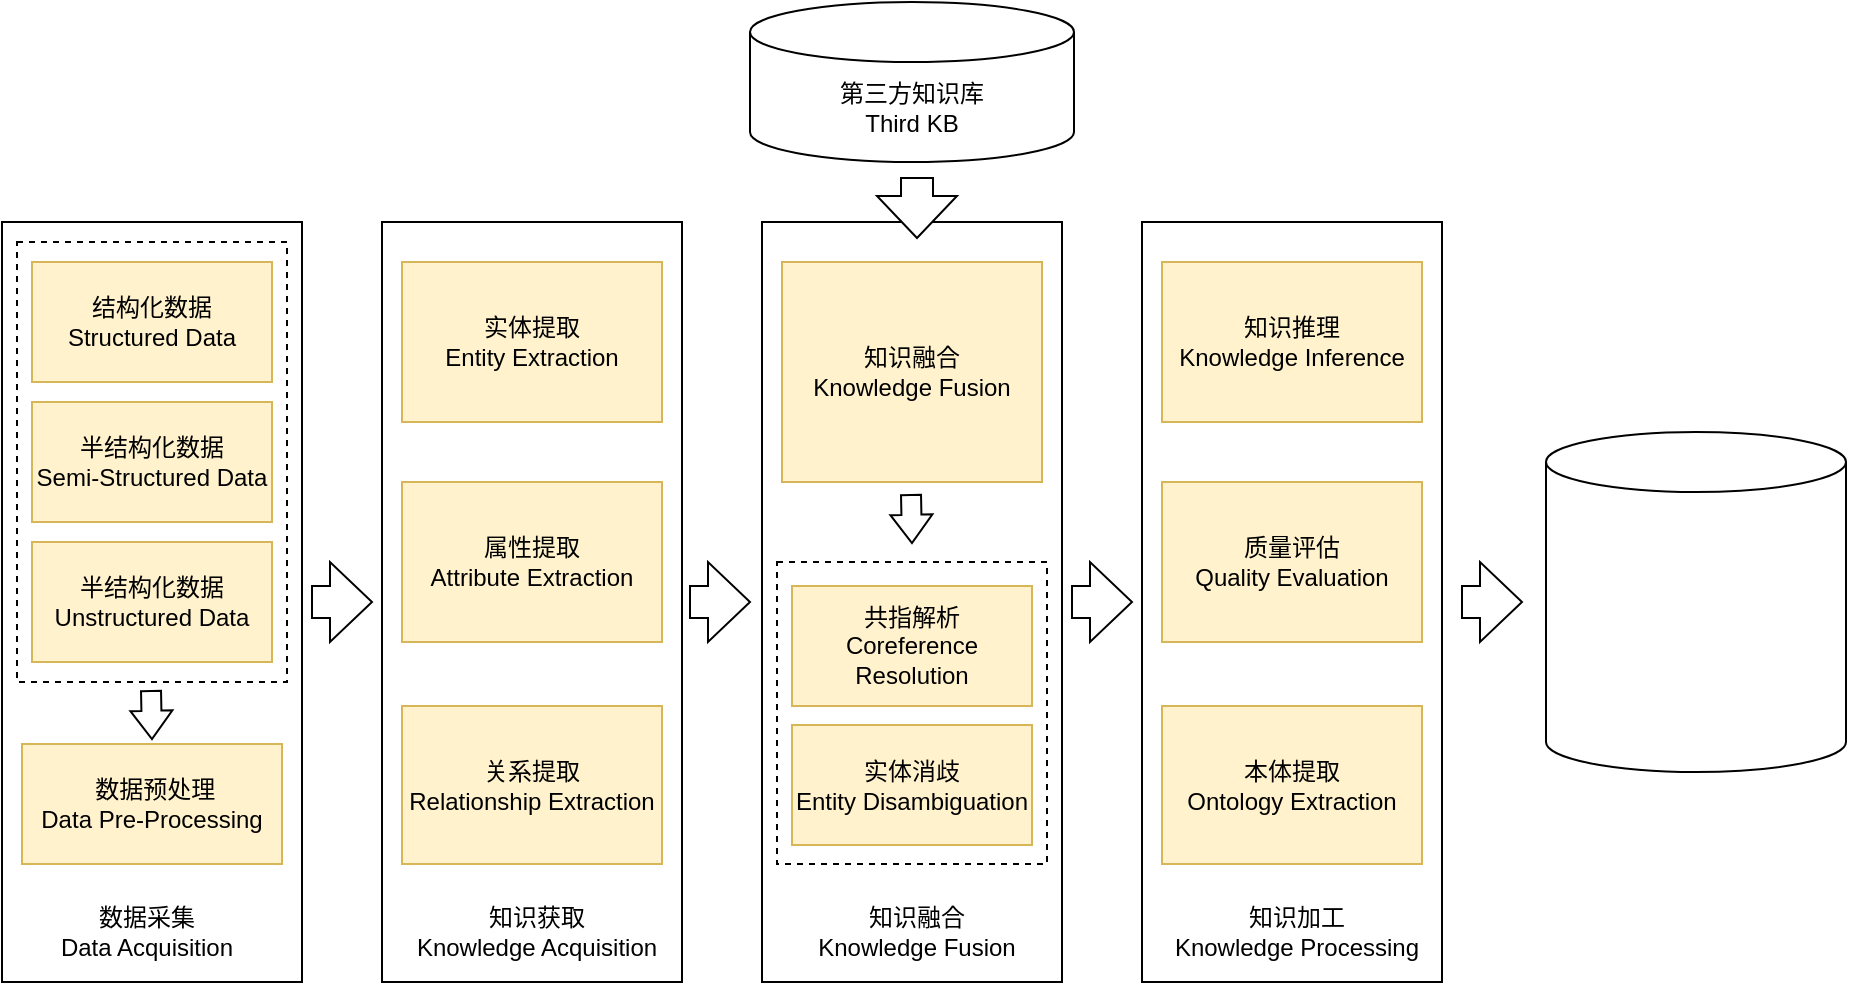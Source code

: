 <mxfile version="20.6.0" type="github">
  <diagram id="hAx2Hl-BltRxzDpdm66S" name="第 1 页">
    <mxGraphModel dx="1186" dy="764" grid="1" gridSize="10" guides="1" tooltips="1" connect="1" arrows="1" fold="1" page="1" pageScale="1" pageWidth="827" pageHeight="1169" math="0" shadow="0">
      <root>
        <mxCell id="0" />
        <mxCell id="1" parent="0" />
        <mxCell id="5aanb437-74j5P1rUgna-2" value="" style="rounded=0;whiteSpace=wrap;html=1;" vertex="1" parent="1">
          <mxGeometry x="40" y="200" width="150" height="380" as="geometry" />
        </mxCell>
        <mxCell id="5aanb437-74j5P1rUgna-14" value="" style="rounded=0;whiteSpace=wrap;html=1;dashed=1;" vertex="1" parent="1">
          <mxGeometry x="47.5" y="210" width="135" height="220" as="geometry" />
        </mxCell>
        <mxCell id="5aanb437-74j5P1rUgna-15" value="结构化数据&lt;br&gt;Structured Data" style="rounded=0;whiteSpace=wrap;html=1;fillColor=#fff2cc;strokeColor=#d6b656;" vertex="1" parent="1">
          <mxGeometry x="55" y="220" width="120" height="60" as="geometry" />
        </mxCell>
        <mxCell id="5aanb437-74j5P1rUgna-16" value="半结构化数据&lt;br&gt;Semi-Structured Data" style="rounded=0;whiteSpace=wrap;html=1;fillColor=#fff2cc;strokeColor=#d6b656;" vertex="1" parent="1">
          <mxGeometry x="55" y="290" width="120" height="60" as="geometry" />
        </mxCell>
        <mxCell id="5aanb437-74j5P1rUgna-17" value="半结构化数据&lt;br&gt;Unstructured Data" style="rounded=0;whiteSpace=wrap;html=1;fillColor=#fff2cc;strokeColor=#d6b656;" vertex="1" parent="1">
          <mxGeometry x="55" y="360" width="120" height="60" as="geometry" />
        </mxCell>
        <mxCell id="5aanb437-74j5P1rUgna-18" value="&amp;nbsp;数据预处理&lt;br&gt;Data Pre-Processing" style="rounded=0;whiteSpace=wrap;html=1;fillColor=#fff2cc;strokeColor=#d6b656;" vertex="1" parent="1">
          <mxGeometry x="50" y="461" width="130" height="60" as="geometry" />
        </mxCell>
        <mxCell id="5aanb437-74j5P1rUgna-19" value="数据采集&lt;br&gt;Data Acquisition" style="text;html=1;strokeColor=none;fillColor=none;align=center;verticalAlign=middle;whiteSpace=wrap;rounded=0;dashed=1;" vertex="1" parent="1">
          <mxGeometry x="55" y="540" width="115" height="30" as="geometry" />
        </mxCell>
        <mxCell id="5aanb437-74j5P1rUgna-24" value="" style="shape=flexArrow;endArrow=classic;html=1;rounded=0;endWidth=10;endSize=4.38;" edge="1" parent="1">
          <mxGeometry width="50" height="50" relative="1" as="geometry">
            <mxPoint x="114.5" y="434" as="sourcePoint" />
            <mxPoint x="115" y="459" as="targetPoint" />
          </mxGeometry>
        </mxCell>
        <mxCell id="5aanb437-74j5P1rUgna-27" value="" style="rounded=0;whiteSpace=wrap;html=1;" vertex="1" parent="1">
          <mxGeometry x="230" y="200" width="150" height="380" as="geometry" />
        </mxCell>
        <mxCell id="5aanb437-74j5P1rUgna-33" value="知识获取&lt;br&gt;Knowledge Acquisition" style="text;html=1;strokeColor=none;fillColor=none;align=center;verticalAlign=middle;whiteSpace=wrap;rounded=0;dashed=1;" vertex="1" parent="1">
          <mxGeometry x="245" y="540" width="125" height="30" as="geometry" />
        </mxCell>
        <mxCell id="5aanb437-74j5P1rUgna-35" value="实体提取&lt;br&gt;Entity Extraction" style="rounded=0;whiteSpace=wrap;html=1;fillColor=#fff2cc;strokeColor=#d6b656;" vertex="1" parent="1">
          <mxGeometry x="240" y="220" width="130" height="80" as="geometry" />
        </mxCell>
        <mxCell id="5aanb437-74j5P1rUgna-36" value="属性提取&lt;br&gt;Attribute Extraction" style="rounded=0;whiteSpace=wrap;html=1;fillColor=#fff2cc;strokeColor=#d6b656;" vertex="1" parent="1">
          <mxGeometry x="240" y="330" width="130" height="80" as="geometry" />
        </mxCell>
        <mxCell id="5aanb437-74j5P1rUgna-37" value="关系提取&lt;br&gt;Relationship Extraction" style="rounded=0;whiteSpace=wrap;html=1;fillColor=#fff2cc;strokeColor=#d6b656;" vertex="1" parent="1">
          <mxGeometry x="240" y="442" width="130" height="79" as="geometry" />
        </mxCell>
        <mxCell id="5aanb437-74j5P1rUgna-38" value="" style="rounded=0;whiteSpace=wrap;html=1;" vertex="1" parent="1">
          <mxGeometry x="420" y="200" width="150" height="380" as="geometry" />
        </mxCell>
        <mxCell id="5aanb437-74j5P1rUgna-39" value="知识融合&lt;br&gt;Knowledge Fusion" style="text;html=1;strokeColor=none;fillColor=none;align=center;verticalAlign=middle;whiteSpace=wrap;rounded=0;dashed=1;" vertex="1" parent="1">
          <mxGeometry x="435" y="540" width="125" height="30" as="geometry" />
        </mxCell>
        <mxCell id="5aanb437-74j5P1rUgna-40" value="知识融合&lt;br&gt;Knowledge Fusion" style="rounded=0;whiteSpace=wrap;html=1;fillColor=#fff2cc;strokeColor=#d6b656;" vertex="1" parent="1">
          <mxGeometry x="430" y="220" width="130" height="110" as="geometry" />
        </mxCell>
        <mxCell id="5aanb437-74j5P1rUgna-43" value="" style="rounded=0;whiteSpace=wrap;html=1;" vertex="1" parent="1">
          <mxGeometry x="610" y="200" width="150" height="380" as="geometry" />
        </mxCell>
        <mxCell id="5aanb437-74j5P1rUgna-44" value="知识加工&lt;br&gt;Knowledge Processing" style="text;html=1;strokeColor=none;fillColor=none;align=center;verticalAlign=middle;whiteSpace=wrap;rounded=0;dashed=1;" vertex="1" parent="1">
          <mxGeometry x="625" y="540" width="125" height="30" as="geometry" />
        </mxCell>
        <mxCell id="5aanb437-74j5P1rUgna-45" value="知识推理&lt;br&gt;Knowledge Inference" style="rounded=0;whiteSpace=wrap;html=1;fillColor=#fff2cc;strokeColor=#d6b656;" vertex="1" parent="1">
          <mxGeometry x="620" y="220" width="130" height="80" as="geometry" />
        </mxCell>
        <mxCell id="5aanb437-74j5P1rUgna-46" value="质量评估&lt;br&gt;Quality Evaluation" style="rounded=0;whiteSpace=wrap;html=1;fillColor=#fff2cc;strokeColor=#d6b656;" vertex="1" parent="1">
          <mxGeometry x="620" y="330" width="130" height="80" as="geometry" />
        </mxCell>
        <mxCell id="5aanb437-74j5P1rUgna-47" value="本体提取&lt;br&gt;Ontology Extraction" style="rounded=0;whiteSpace=wrap;html=1;fillColor=#fff2cc;strokeColor=#d6b656;" vertex="1" parent="1">
          <mxGeometry x="620" y="442" width="130" height="79" as="geometry" />
        </mxCell>
        <mxCell id="5aanb437-74j5P1rUgna-48" value="" style="rounded=0;whiteSpace=wrap;html=1;dashed=1;" vertex="1" parent="1">
          <mxGeometry x="427.5" y="370" width="135" height="151" as="geometry" />
        </mxCell>
        <mxCell id="5aanb437-74j5P1rUgna-49" value="共指解析&lt;br&gt;Coreference Resolution" style="rounded=0;whiteSpace=wrap;html=1;fillColor=#fff2cc;strokeColor=#d6b656;" vertex="1" parent="1">
          <mxGeometry x="435" y="382" width="120" height="60" as="geometry" />
        </mxCell>
        <mxCell id="5aanb437-74j5P1rUgna-50" value="实体消歧&lt;br&gt;Entity Disambiguation" style="rounded=0;whiteSpace=wrap;html=1;fillColor=#fff2cc;strokeColor=#d6b656;" vertex="1" parent="1">
          <mxGeometry x="435" y="451.5" width="120" height="60" as="geometry" />
        </mxCell>
        <mxCell id="5aanb437-74j5P1rUgna-52" value="" style="shape=flexArrow;endArrow=classic;html=1;rounded=0;endWidth=10;endSize=4.38;" edge="1" parent="1">
          <mxGeometry width="50" height="50" relative="1" as="geometry">
            <mxPoint x="494.5" y="336" as="sourcePoint" />
            <mxPoint x="495" y="361" as="targetPoint" />
          </mxGeometry>
        </mxCell>
        <mxCell id="5aanb437-74j5P1rUgna-54" value="" style="html=1;shadow=0;dashed=0;align=center;verticalAlign=middle;shape=mxgraph.arrows2.arrow;dy=0.6;dx=21;notch=0;" vertex="1" parent="1">
          <mxGeometry x="770" y="370" width="30" height="40" as="geometry" />
        </mxCell>
        <mxCell id="5aanb437-74j5P1rUgna-55" value="" style="html=1;shadow=0;dashed=0;align=center;verticalAlign=middle;shape=mxgraph.arrows2.arrow;dy=0.6;dx=21;notch=0;" vertex="1" parent="1">
          <mxGeometry x="575" y="370" width="30" height="40" as="geometry" />
        </mxCell>
        <mxCell id="5aanb437-74j5P1rUgna-56" value="" style="html=1;shadow=0;dashed=0;align=center;verticalAlign=middle;shape=mxgraph.arrows2.arrow;dy=0.6;dx=21;notch=0;" vertex="1" parent="1">
          <mxGeometry x="384" y="370" width="30" height="40" as="geometry" />
        </mxCell>
        <mxCell id="5aanb437-74j5P1rUgna-57" value="" style="html=1;shadow=0;dashed=0;align=center;verticalAlign=middle;shape=mxgraph.arrows2.arrow;dy=0.6;dx=21;notch=0;" vertex="1" parent="1">
          <mxGeometry x="195" y="370" width="30" height="40" as="geometry" />
        </mxCell>
        <mxCell id="5aanb437-74j5P1rUgna-58" value="第三方知识库&lt;br&gt;Third KB" style="shape=cylinder3;whiteSpace=wrap;html=1;boundedLbl=1;backgroundOutline=1;size=15;" vertex="1" parent="1">
          <mxGeometry x="414" y="90" width="162" height="80" as="geometry" />
        </mxCell>
        <mxCell id="5aanb437-74j5P1rUgna-59" value="" style="html=1;shadow=0;dashed=0;align=center;verticalAlign=middle;shape=mxgraph.arrows2.arrow;dy=0.6;dx=21;notch=0;rotation=90;" vertex="1" parent="1">
          <mxGeometry x="482.5" y="173" width="30" height="40" as="geometry" />
        </mxCell>
        <mxCell id="5aanb437-74j5P1rUgna-60" value="" style="shape=cylinder3;whiteSpace=wrap;html=1;boundedLbl=1;backgroundOutline=1;size=15;" vertex="1" parent="1">
          <mxGeometry x="812" y="305" width="150" height="170" as="geometry" />
        </mxCell>
      </root>
    </mxGraphModel>
  </diagram>
</mxfile>
